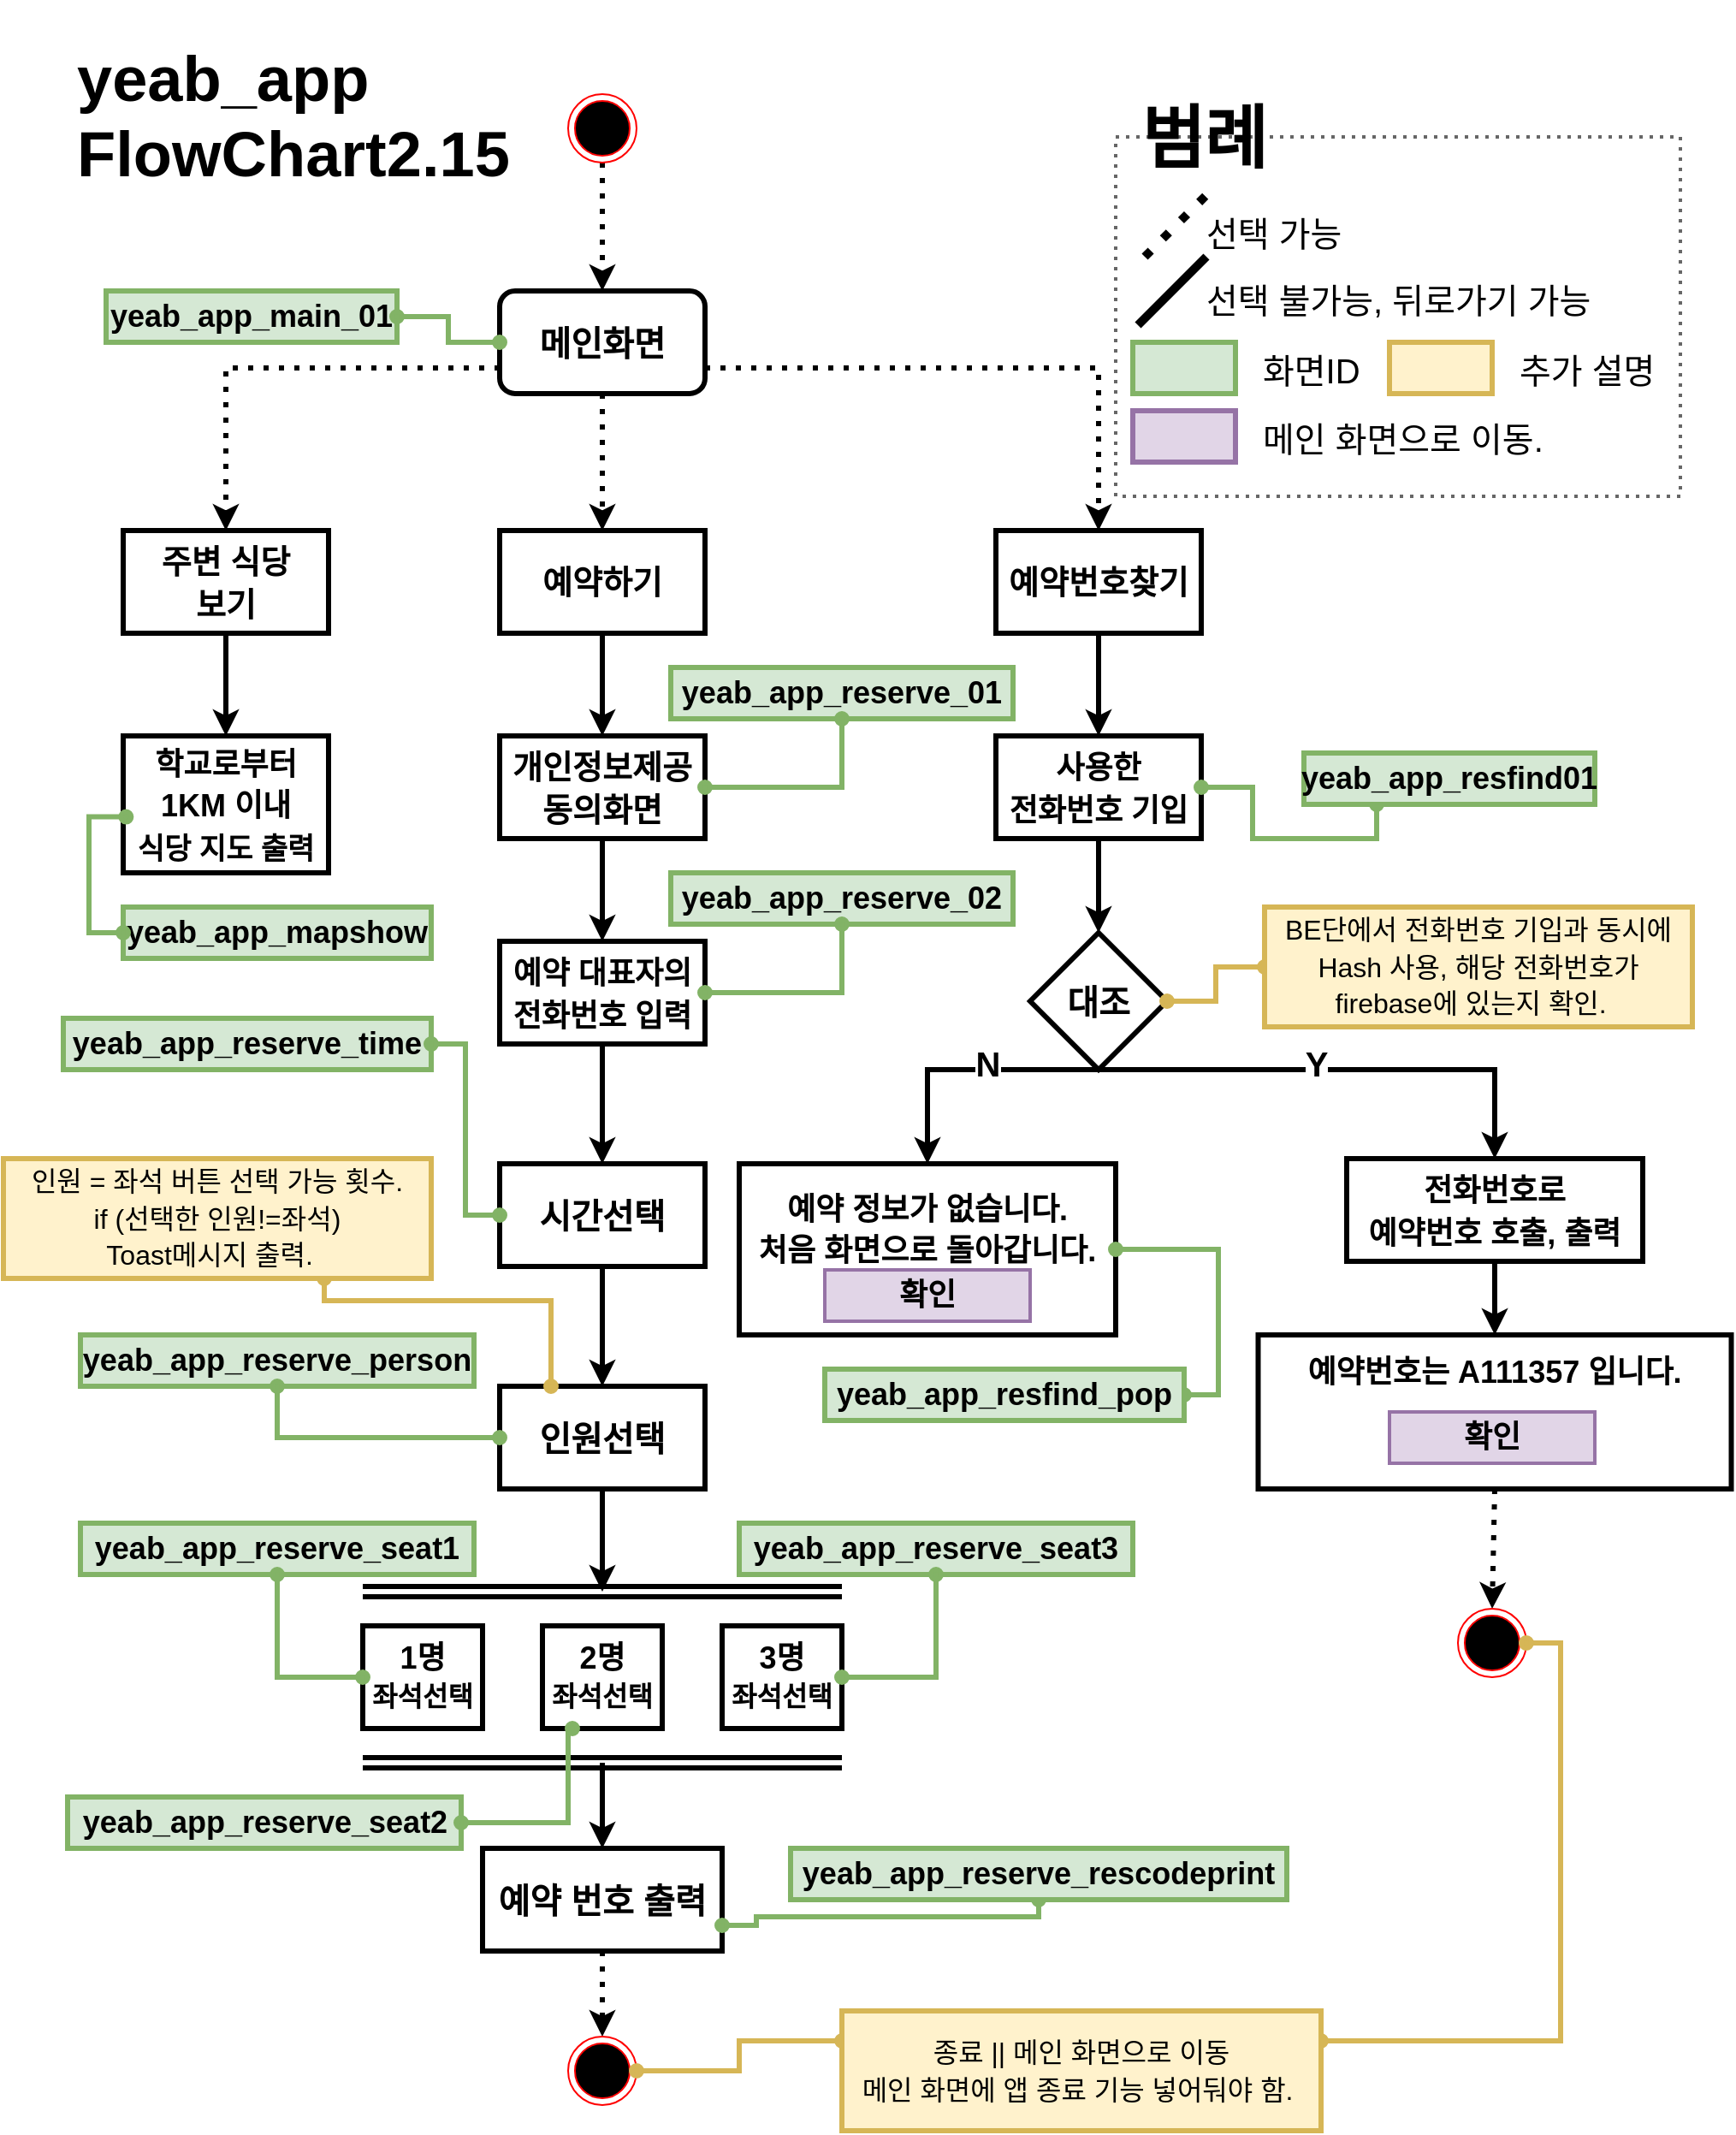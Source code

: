 <mxfile version="18.1.3" type="github">
  <diagram id="dLGdQCsyd4hNVI2lB6Ts" name="Page-1">
    <mxGraphModel dx="1821" dy="786" grid="1" gridSize="10" guides="1" tooltips="1" connect="1" arrows="1" fold="1" page="1" pageScale="1" pageWidth="827" pageHeight="1169" math="0" shadow="0">
      <root>
        <mxCell id="0" />
        <mxCell id="1" parent="0" />
        <mxCell id="8XCTulohcZ_gQZf6zRRL-4" value="" style="edgeStyle=orthogonalEdgeStyle;rounded=0;orthogonalLoop=1;jettySize=auto;html=1;fontSize=20;strokeWidth=3;dashed=1;dashPattern=1 2;" parent="1" source="8XCTulohcZ_gQZf6zRRL-1" target="8XCTulohcZ_gQZf6zRRL-3" edge="1">
          <mxGeometry relative="1" as="geometry" />
        </mxCell>
        <mxCell id="8XCTulohcZ_gQZf6zRRL-1" value="" style="ellipse;html=1;shape=endState;fillColor=#000000;strokeColor=#ff0000;" parent="1" vertex="1">
          <mxGeometry x="300" y="55" width="40" height="40" as="geometry" />
        </mxCell>
        <mxCell id="uSzah23qglpgxrF1rr_4-2" value="" style="edgeStyle=orthogonalEdgeStyle;rounded=0;orthogonalLoop=1;jettySize=auto;html=1;strokeWidth=3;dashed=1;dashPattern=1 2;" parent="1" source="8XCTulohcZ_gQZf6zRRL-3" target="uSzah23qglpgxrF1rr_4-1" edge="1">
          <mxGeometry relative="1" as="geometry" />
        </mxCell>
        <mxCell id="8XCTulohcZ_gQZf6zRRL-3" value="&lt;b&gt;메인화면&lt;/b&gt;" style="rounded=1;whiteSpace=wrap;html=1;fontSize=20;strokeWidth=3;fillColor=none;" parent="1" vertex="1">
          <mxGeometry x="260" y="170" width="120" height="60" as="geometry" />
        </mxCell>
        <mxCell id="XMoSlfynbxAHRVLDpW97-5" value="" style="edgeStyle=orthogonalEdgeStyle;rounded=0;orthogonalLoop=1;jettySize=auto;html=1;fontSize=18;strokeWidth=3;" parent="1" source="uSzah23qglpgxrF1rr_4-1" target="XMoSlfynbxAHRVLDpW97-4" edge="1">
          <mxGeometry relative="1" as="geometry" />
        </mxCell>
        <mxCell id="uSzah23qglpgxrF1rr_4-1" value="&lt;b style=&quot;&quot;&gt;&lt;font style=&quot;font-size: 19px;&quot;&gt;예약하기&lt;/font&gt;&lt;/b&gt;" style="rounded=0;whiteSpace=wrap;html=1;fontSize=20;strokeWidth=3;fillColor=none;" parent="1" vertex="1">
          <mxGeometry x="260" y="310" width="120" height="60" as="geometry" />
        </mxCell>
        <mxCell id="uSzah23qglpgxrF1rr_4-10" value="" style="edgeStyle=orthogonalEdgeStyle;shape=connector;rounded=0;orthogonalLoop=1;jettySize=auto;html=1;labelBackgroundColor=default;fontFamily=Helvetica;fontSize=19;fontColor=default;endArrow=classic;strokeColor=default;strokeWidth=3;" parent="1" source="uSzah23qglpgxrF1rr_4-5" target="uSzah23qglpgxrF1rr_4-9" edge="1">
          <mxGeometry relative="1" as="geometry" />
        </mxCell>
        <mxCell id="uSzah23qglpgxrF1rr_4-5" value="&lt;b style=&quot;&quot;&gt;&lt;font style=&quot;font-size: 19px;&quot;&gt;예약번호찾기&lt;/font&gt;&lt;/b&gt;" style="rounded=0;whiteSpace=wrap;html=1;fontSize=20;strokeWidth=3;fillColor=none;" parent="1" vertex="1">
          <mxGeometry x="550" y="310" width="120" height="60" as="geometry" />
        </mxCell>
        <mxCell id="XMoSlfynbxAHRVLDpW97-2" value="" style="edgeStyle=orthogonalEdgeStyle;rounded=0;orthogonalLoop=1;jettySize=auto;html=1;strokeWidth=3;" parent="1" source="uSzah23qglpgxrF1rr_4-6" target="XMoSlfynbxAHRVLDpW97-1" edge="1">
          <mxGeometry relative="1" as="geometry" />
        </mxCell>
        <mxCell id="uSzah23qglpgxrF1rr_4-6" value="&lt;b style=&quot;&quot;&gt;&lt;font style=&quot;font-size: 19px;&quot;&gt;주변 식당&lt;br&gt;보기&lt;br&gt;&lt;/font&gt;&lt;/b&gt;" style="rounded=0;whiteSpace=wrap;html=1;fontSize=20;strokeWidth=3;fillColor=none;" parent="1" vertex="1">
          <mxGeometry x="40" y="310" width="120" height="60" as="geometry" />
        </mxCell>
        <mxCell id="uSzah23qglpgxrF1rr_4-7" value="" style="endArrow=classic;html=1;rounded=0;dashed=1;dashPattern=1 2;labelBackgroundColor=default;fontFamily=Helvetica;fontSize=11;fontColor=default;strokeColor=default;strokeWidth=3;shape=connector;entryX=0.5;entryY=0;entryDx=0;entryDy=0;exitX=0;exitY=0.75;exitDx=0;exitDy=0;edgeStyle=orthogonalEdgeStyle;" parent="1" source="8XCTulohcZ_gQZf6zRRL-3" target="uSzah23qglpgxrF1rr_4-6" edge="1">
          <mxGeometry width="50" height="50" relative="1" as="geometry">
            <mxPoint x="290" y="290" as="sourcePoint" />
            <mxPoint x="340" y="240" as="targetPoint" />
          </mxGeometry>
        </mxCell>
        <mxCell id="uSzah23qglpgxrF1rr_4-8" value="" style="endArrow=classic;html=1;rounded=0;dashed=1;dashPattern=1 2;labelBackgroundColor=default;fontFamily=Helvetica;fontSize=11;fontColor=default;strokeColor=default;strokeWidth=3;shape=connector;entryX=0.5;entryY=0;entryDx=0;entryDy=0;exitX=1;exitY=0.75;exitDx=0;exitDy=0;edgeStyle=orthogonalEdgeStyle;" parent="1" source="8XCTulohcZ_gQZf6zRRL-3" target="uSzah23qglpgxrF1rr_4-5" edge="1">
          <mxGeometry width="50" height="50" relative="1" as="geometry">
            <mxPoint x="290" y="290" as="sourcePoint" />
            <mxPoint x="340" y="240" as="targetPoint" />
            <Array as="points">
              <mxPoint x="610" y="215" />
            </Array>
          </mxGeometry>
        </mxCell>
        <mxCell id="uSzah23qglpgxrF1rr_4-12" value="" style="edgeStyle=orthogonalEdgeStyle;shape=connector;rounded=0;orthogonalLoop=1;jettySize=auto;html=1;labelBackgroundColor=default;fontFamily=Helvetica;fontSize=18;fontColor=default;endArrow=classic;strokeColor=default;strokeWidth=3;" parent="1" source="uSzah23qglpgxrF1rr_4-9" target="uSzah23qglpgxrF1rr_4-11" edge="1">
          <mxGeometry relative="1" as="geometry" />
        </mxCell>
        <mxCell id="uSzah23qglpgxrF1rr_4-9" value="&lt;font style=&quot;font-size: 18px;&quot;&gt;&lt;b&gt;사용한&lt;br&gt;전화번호 기입&lt;/b&gt;&lt;/font&gt;" style="whiteSpace=wrap;html=1;fontSize=20;rounded=0;strokeWidth=3;fillColor=none;" parent="1" vertex="1">
          <mxGeometry x="550" y="430" width="120" height="60" as="geometry" />
        </mxCell>
        <mxCell id="uSzah23qglpgxrF1rr_4-11" value="&lt;b&gt;대조&lt;/b&gt;" style="rhombus;whiteSpace=wrap;html=1;fontSize=20;rounded=0;strokeWidth=3;fillColor=none;" parent="1" vertex="1">
          <mxGeometry x="570" y="545" width="80" height="80" as="geometry" />
        </mxCell>
        <mxCell id="uSzah23qglpgxrF1rr_4-18" value="" style="edgeStyle=orthogonalEdgeStyle;shape=connector;rounded=0;orthogonalLoop=1;jettySize=auto;html=1;labelBackgroundColor=default;fontFamily=Helvetica;fontSize=18;fontColor=default;endArrow=classic;strokeColor=default;strokeWidth=3;" parent="1" edge="1">
          <mxGeometry relative="1" as="geometry">
            <mxPoint x="550" y="780" as="sourcePoint" />
          </mxGeometry>
        </mxCell>
        <mxCell id="uSzah23qglpgxrF1rr_4-20" value="" style="edgeStyle=orthogonalEdgeStyle;shape=connector;rounded=0;orthogonalLoop=1;jettySize=auto;html=1;labelBackgroundColor=default;fontFamily=Helvetica;fontSize=19;fontColor=default;endArrow=classic;strokeColor=default;strokeWidth=3;" parent="1" edge="1">
          <mxGeometry relative="1" as="geometry">
            <mxPoint x="550" y="890" as="sourcePoint" />
          </mxGeometry>
        </mxCell>
        <mxCell id="XMoSlfynbxAHRVLDpW97-1" value="&lt;font size=&quot;1&quot; style=&quot;&quot;&gt;&lt;b style=&quot;font-size: 17px;&quot;&gt;&lt;span style=&quot;font-size: 18px;&quot;&gt;학교로부터 1KM 이내 &lt;/span&gt;&lt;br&gt;식당 지도 출력&lt;/b&gt;&lt;/font&gt;" style="whiteSpace=wrap;html=1;fontSize=20;fillColor=none;rounded=0;strokeWidth=3;" parent="1" vertex="1">
          <mxGeometry x="40" y="430" width="120" height="80" as="geometry" />
        </mxCell>
        <mxCell id="XMoSlfynbxAHRVLDpW97-3" value="&lt;b&gt;yeab_app_main_01&lt;/b&gt;" style="rounded=0;whiteSpace=wrap;html=1;fontSize=18;fillColor=#d5e8d4;strokeColor=#82b366;strokeWidth=3;" parent="1" vertex="1">
          <mxGeometry x="30" y="170" width="170" height="30" as="geometry" />
        </mxCell>
        <mxCell id="XMoSlfynbxAHRVLDpW97-7" value="" style="edgeStyle=orthogonalEdgeStyle;rounded=0;orthogonalLoop=1;jettySize=auto;html=1;fontSize=18;strokeWidth=3;" parent="1" source="XMoSlfynbxAHRVLDpW97-4" target="XMoSlfynbxAHRVLDpW97-6" edge="1">
          <mxGeometry relative="1" as="geometry" />
        </mxCell>
        <mxCell id="XMoSlfynbxAHRVLDpW97-4" value="&lt;span style=&quot;font-size: 19px;&quot;&gt;&lt;b&gt;개인정보제공&lt;br&gt;동의화면&lt;br&gt;&lt;/b&gt;&lt;/span&gt;" style="rounded=0;whiteSpace=wrap;html=1;fontSize=20;strokeWidth=3;fillColor=none;" parent="1" vertex="1">
          <mxGeometry x="260" y="430" width="120" height="60" as="geometry" />
        </mxCell>
        <mxCell id="XMoSlfynbxAHRVLDpW97-12" value="" style="edgeStyle=orthogonalEdgeStyle;rounded=0;orthogonalLoop=1;jettySize=auto;html=1;fontSize=18;strokeWidth=3;" parent="1" source="XMoSlfynbxAHRVLDpW97-6" target="XMoSlfynbxAHRVLDpW97-11" edge="1">
          <mxGeometry relative="1" as="geometry" />
        </mxCell>
        <mxCell id="XMoSlfynbxAHRVLDpW97-6" value="&lt;font style=&quot;font-size: 18px;&quot;&gt;&lt;b&gt;예약 대표자의 전화번호 입력&lt;/b&gt;&lt;/font&gt;" style="whiteSpace=wrap;html=1;fontSize=20;fillColor=none;rounded=0;strokeWidth=3;" parent="1" vertex="1">
          <mxGeometry x="260" y="550" width="120" height="60" as="geometry" />
        </mxCell>
        <mxCell id="i9mJyxOw0C5eFdBgoN52-2" style="edgeStyle=orthogonalEdgeStyle;rounded=0;orthogonalLoop=1;jettySize=auto;html=1;exitX=0.5;exitY=1;exitDx=0;exitDy=0;strokeWidth=3;" parent="1" source="XMoSlfynbxAHRVLDpW97-8" target="i9mJyxOw0C5eFdBgoN52-1" edge="1">
          <mxGeometry relative="1" as="geometry" />
        </mxCell>
        <mxCell id="XMoSlfynbxAHRVLDpW97-8" value="&lt;span style=&quot;font-size: 18px;&quot;&gt;&lt;b&gt;전화번호로 &lt;br&gt;예약번호 호출, 출력&lt;/b&gt;&lt;/span&gt;" style="whiteSpace=wrap;html=1;fontSize=20;rounded=0;strokeWidth=3;fillColor=none;" parent="1" vertex="1">
          <mxGeometry x="755" y="677" width="173" height="60" as="geometry" />
        </mxCell>
        <mxCell id="XMoSlfynbxAHRVLDpW97-14" value="" style="edgeStyle=orthogonalEdgeStyle;rounded=0;orthogonalLoop=1;jettySize=auto;html=1;fontSize=18;strokeWidth=3;" parent="1" source="XMoSlfynbxAHRVLDpW97-11" target="XMoSlfynbxAHRVLDpW97-13" edge="1">
          <mxGeometry relative="1" as="geometry" />
        </mxCell>
        <mxCell id="XMoSlfynbxAHRVLDpW97-11" value="&lt;b&gt;시간선택&lt;/b&gt;" style="whiteSpace=wrap;html=1;fontSize=20;fillColor=none;rounded=0;strokeWidth=3;" parent="1" vertex="1">
          <mxGeometry x="260" y="680" width="120" height="60" as="geometry" />
        </mxCell>
        <mxCell id="XMoSlfynbxAHRVLDpW97-17" value="" style="edgeStyle=orthogonalEdgeStyle;rounded=0;orthogonalLoop=1;jettySize=auto;html=1;fontSize=18;strokeWidth=3;" parent="1" source="XMoSlfynbxAHRVLDpW97-13" edge="1">
          <mxGeometry relative="1" as="geometry">
            <mxPoint x="320" y="930" as="targetPoint" />
            <Array as="points">
              <mxPoint x="320" y="910" />
              <mxPoint x="320" y="910" />
            </Array>
          </mxGeometry>
        </mxCell>
        <mxCell id="XMoSlfynbxAHRVLDpW97-13" value="&lt;b&gt;인원선택&lt;/b&gt;" style="whiteSpace=wrap;html=1;fontSize=20;fillColor=none;rounded=0;strokeWidth=3;" parent="1" vertex="1">
          <mxGeometry x="260" y="810" width="120" height="60" as="geometry" />
        </mxCell>
        <mxCell id="XMoSlfynbxAHRVLDpW97-15" value="" style="shape=link;html=1;rounded=0;fontSize=18;strokeWidth=3;" parent="1" edge="1">
          <mxGeometry width="100" relative="1" as="geometry">
            <mxPoint x="180" y="930" as="sourcePoint" />
            <mxPoint x="460" y="930" as="targetPoint" />
          </mxGeometry>
        </mxCell>
        <mxCell id="XMoSlfynbxAHRVLDpW97-18" value="&lt;b&gt;1명&lt;br&gt;&lt;font style=&quot;font-size: 16px;&quot;&gt;좌석선택&lt;/font&gt;&lt;br&gt;&lt;/b&gt;" style="rounded=0;whiteSpace=wrap;html=1;fontSize=18;strokeWidth=3;fillColor=none;" parent="1" vertex="1">
          <mxGeometry x="180" y="950" width="70" height="60" as="geometry" />
        </mxCell>
        <mxCell id="XMoSlfynbxAHRVLDpW97-20" value="&lt;b&gt;2명&lt;br&gt;&lt;font style=&quot;font-size: 16px;&quot;&gt;좌석선택&lt;/font&gt;&lt;br&gt;&lt;/b&gt;" style="rounded=0;whiteSpace=wrap;html=1;fontSize=18;strokeWidth=3;fillColor=none;" parent="1" vertex="1">
          <mxGeometry x="285" y="950" width="70" height="60" as="geometry" />
        </mxCell>
        <mxCell id="XMoSlfynbxAHRVLDpW97-21" value="&lt;b&gt;3명&lt;br&gt;&lt;font style=&quot;font-size: 16px;&quot;&gt;좌석선택&lt;/font&gt;&lt;/b&gt;" style="rounded=0;whiteSpace=wrap;html=1;fontSize=18;strokeWidth=3;fillColor=none;" parent="1" vertex="1">
          <mxGeometry x="390" y="950" width="70" height="60" as="geometry" />
        </mxCell>
        <mxCell id="XMoSlfynbxAHRVLDpW97-23" value="" style="shape=link;html=1;rounded=0;fontSize=18;strokeWidth=3;" parent="1" edge="1">
          <mxGeometry width="100" relative="1" as="geometry">
            <mxPoint x="180" y="1030" as="sourcePoint" />
            <mxPoint x="460" y="1030" as="targetPoint" />
          </mxGeometry>
        </mxCell>
        <mxCell id="XMoSlfynbxAHRVLDpW97-25" value="&lt;b&gt;&lt;font style=&quot;font-size: 20px;&quot;&gt;예약 번호 출력&lt;/font&gt;&lt;/b&gt;" style="whiteSpace=wrap;html=1;fontSize=20;fillColor=none;rounded=0;strokeWidth=3;" parent="1" vertex="1">
          <mxGeometry x="250" y="1080" width="140" height="60" as="geometry" />
        </mxCell>
        <mxCell id="XMoSlfynbxAHRVLDpW97-26" value="" style="endArrow=classic;html=1;rounded=0;fontSize=16;strokeWidth=3;entryX=0.5;entryY=0;entryDx=0;entryDy=0;" parent="1" target="XMoSlfynbxAHRVLDpW97-25" edge="1">
          <mxGeometry width="50" height="50" relative="1" as="geometry">
            <mxPoint x="320" y="1030" as="sourcePoint" />
            <mxPoint x="440" y="880" as="targetPoint" />
          </mxGeometry>
        </mxCell>
        <mxCell id="XMoSlfynbxAHRVLDpW97-27" value="&lt;font style=&quot;font-size: 18px;&quot;&gt;&lt;b&gt;예약 정보가 없습니다.&lt;br&gt;처음 화면으로 돌아갑니다.&lt;br&gt;&lt;br&gt;&lt;/b&gt;&lt;/font&gt;" style="rounded=0;whiteSpace=wrap;html=1;fontSize=20;strokeWidth=3;fillColor=none;" parent="1" vertex="1">
          <mxGeometry x="400" y="680" width="220" height="100" as="geometry" />
        </mxCell>
        <mxCell id="XMoSlfynbxAHRVLDpW97-28" value="&lt;b&gt;확인&lt;/b&gt;" style="rounded=0;whiteSpace=wrap;html=1;fontSize=18;strokeWidth=2;fillColor=#e1d5e7;strokeColor=#9673a6;" parent="1" vertex="1">
          <mxGeometry x="450" y="742" width="120" height="30" as="geometry" />
        </mxCell>
        <mxCell id="XMoSlfynbxAHRVLDpW97-29" value="" style="endArrow=classic;html=1;rounded=0;fontSize=18;strokeWidth=3;entryX=0.5;entryY=0;entryDx=0;entryDy=0;exitX=0.5;exitY=1;exitDx=0;exitDy=0;edgeStyle=orthogonalEdgeStyle;" parent="1" source="uSzah23qglpgxrF1rr_4-11" target="XMoSlfynbxAHRVLDpW97-27" edge="1">
          <mxGeometry width="50" height="50" relative="1" as="geometry">
            <mxPoint x="390" y="720" as="sourcePoint" />
            <mxPoint x="440" y="670" as="targetPoint" />
            <Array as="points">
              <mxPoint x="510" y="625" />
            </Array>
          </mxGeometry>
        </mxCell>
        <mxCell id="XMoSlfynbxAHRVLDpW97-69" value="N" style="edgeLabel;html=1;align=center;verticalAlign=middle;resizable=0;points=[];fontSize=20;fontFamily=Helvetica;fontColor=default;fontStyle=1" parent="XMoSlfynbxAHRVLDpW97-29" vertex="1" connectable="0">
          <mxGeometry x="-0.16" y="-4" relative="1" as="geometry">
            <mxPoint as="offset" />
          </mxGeometry>
        </mxCell>
        <mxCell id="XMoSlfynbxAHRVLDpW97-30" value="" style="endArrow=classic;html=1;rounded=0;fontSize=18;strokeWidth=3;entryX=0.5;entryY=0;entryDx=0;entryDy=0;exitX=0.5;exitY=1;exitDx=0;exitDy=0;edgeStyle=orthogonalEdgeStyle;" parent="1" source="uSzah23qglpgxrF1rr_4-11" target="XMoSlfynbxAHRVLDpW97-8" edge="1">
          <mxGeometry width="50" height="50" relative="1" as="geometry">
            <mxPoint x="390" y="720" as="sourcePoint" />
            <mxPoint x="440" y="670" as="targetPoint" />
            <Array as="points">
              <mxPoint x="841" y="625" />
            </Array>
          </mxGeometry>
        </mxCell>
        <mxCell id="XMoSlfynbxAHRVLDpW97-70" value="&lt;b&gt;Y&lt;/b&gt;" style="edgeLabel;html=1;align=center;verticalAlign=middle;resizable=0;points=[];fontSize=20;fontFamily=Helvetica;fontColor=default;" parent="XMoSlfynbxAHRVLDpW97-30" vertex="1" connectable="0">
          <mxGeometry x="-0.105" y="4" relative="1" as="geometry">
            <mxPoint as="offset" />
          </mxGeometry>
        </mxCell>
        <mxCell id="XMoSlfynbxAHRVLDpW97-33" value="" style="endArrow=classic;html=1;rounded=0;fontSize=18;strokeWidth=3;entryX=0.5;entryY=0;entryDx=0;entryDy=0;exitX=0.5;exitY=1;exitDx=0;exitDy=0;dashed=1;dashPattern=1 2;" parent="1" source="XMoSlfynbxAHRVLDpW97-25" target="XMoSlfynbxAHRVLDpW97-73" edge="1">
          <mxGeometry width="50" height="50" relative="1" as="geometry">
            <mxPoint x="390" y="920" as="sourcePoint" />
            <mxPoint x="320" y="1190" as="targetPoint" />
          </mxGeometry>
        </mxCell>
        <mxCell id="XMoSlfynbxAHRVLDpW97-34" value="" style="endArrow=classic;html=1;rounded=0;dashed=1;dashPattern=1 2;fontSize=18;strokeWidth=3;entryX=0.5;entryY=0;entryDx=0;entryDy=0;exitX=0.5;exitY=1;exitDx=0;exitDy=0;" parent="1" source="i9mJyxOw0C5eFdBgoN52-1" target="XMoSlfynbxAHRVLDpW97-75" edge="1">
          <mxGeometry width="50" height="50" relative="1" as="geometry">
            <mxPoint x="1060" y="900" as="sourcePoint" />
            <mxPoint x="767.0" y="920" as="targetPoint" />
          </mxGeometry>
        </mxCell>
        <mxCell id="XMoSlfynbxAHRVLDpW97-62" style="edgeStyle=orthogonalEdgeStyle;shape=connector;rounded=0;orthogonalLoop=1;jettySize=auto;html=1;exitX=0.25;exitY=1;exitDx=0;exitDy=0;labelBackgroundColor=default;fontFamily=Helvetica;fontSize=18;fontColor=default;startArrow=oval;startFill=1;endArrow=oval;endFill=1;strokeColor=#82b366;strokeWidth=3;fillColor=#d5e8d4;entryX=1;entryY=0.5;entryDx=0;entryDy=0;" parent="1" source="XMoSlfynbxAHRVLDpW97-37" target="uSzah23qglpgxrF1rr_4-9" edge="1">
          <mxGeometry relative="1" as="geometry">
            <mxPoint x="720" y="480" as="targetPoint" />
          </mxGeometry>
        </mxCell>
        <mxCell id="XMoSlfynbxAHRVLDpW97-37" value="&lt;b&gt;yeab_app_resfind01&lt;/b&gt;" style="rounded=0;whiteSpace=wrap;html=1;fontSize=18;fillColor=#d5e8d4;strokeColor=#82b366;strokeWidth=3;" parent="1" vertex="1">
          <mxGeometry x="730" y="440" width="170" height="30" as="geometry" />
        </mxCell>
        <mxCell id="XMoSlfynbxAHRVLDpW97-38" value="&lt;b&gt;yeab_app_reserve_01&lt;/b&gt;" style="rounded=0;whiteSpace=wrap;html=1;fontSize=18;fillColor=#d5e8d4;strokeColor=#82b366;strokeWidth=3;" parent="1" vertex="1">
          <mxGeometry x="360" y="390" width="200" height="30" as="geometry" />
        </mxCell>
        <mxCell id="XMoSlfynbxAHRVLDpW97-39" value="&lt;b&gt;yeab_app_reserve_02&lt;/b&gt;" style="rounded=0;whiteSpace=wrap;html=1;fontSize=18;fillColor=#d5e8d4;strokeColor=#82b366;strokeWidth=3;" parent="1" vertex="1">
          <mxGeometry x="360" y="510" width="200" height="30" as="geometry" />
        </mxCell>
        <mxCell id="XMoSlfynbxAHRVLDpW97-40" value="&lt;b&gt;yeab_app_reserve_time&lt;/b&gt;" style="rounded=0;whiteSpace=wrap;html=1;fontSize=18;fillColor=#d5e8d4;strokeColor=#82b366;strokeWidth=3;" parent="1" vertex="1">
          <mxGeometry x="5" y="595" width="215" height="30" as="geometry" />
        </mxCell>
        <mxCell id="XMoSlfynbxAHRVLDpW97-41" value="&lt;b&gt;yeab_app_reserve_person&lt;/b&gt;" style="rounded=0;whiteSpace=wrap;html=1;fontSize=18;fillColor=#d5e8d4;strokeColor=#82b366;strokeWidth=3;" parent="1" vertex="1">
          <mxGeometry x="15" y="780" width="230" height="30" as="geometry" />
        </mxCell>
        <mxCell id="XMoSlfynbxAHRVLDpW97-64" style="edgeStyle=orthogonalEdgeStyle;shape=connector;rounded=0;orthogonalLoop=1;jettySize=auto;html=1;exitX=0.5;exitY=1;exitDx=0;exitDy=0;entryX=1;entryY=0.75;entryDx=0;entryDy=0;labelBackgroundColor=default;fontFamily=Helvetica;fontSize=18;fontColor=default;startArrow=oval;startFill=1;endArrow=oval;endFill=1;strokeColor=#82b366;strokeWidth=3;fillColor=#d5e8d4;" parent="1" source="XMoSlfynbxAHRVLDpW97-42" target="XMoSlfynbxAHRVLDpW97-25" edge="1">
          <mxGeometry relative="1" as="geometry">
            <Array as="points">
              <mxPoint x="575" y="1120" />
              <mxPoint x="410" y="1120" />
              <mxPoint x="410" y="1125" />
            </Array>
          </mxGeometry>
        </mxCell>
        <mxCell id="XMoSlfynbxAHRVLDpW97-42" value="&lt;b&gt;yeab_app_reserve_rescodeprint&lt;/b&gt;" style="rounded=0;whiteSpace=wrap;html=1;fontSize=18;fillColor=#d5e8d4;strokeColor=#82b366;strokeWidth=3;" parent="1" vertex="1">
          <mxGeometry x="430" y="1080" width="290" height="30" as="geometry" />
        </mxCell>
        <mxCell id="XMoSlfynbxAHRVLDpW97-63" style="edgeStyle=orthogonalEdgeStyle;shape=connector;rounded=0;orthogonalLoop=1;jettySize=auto;html=1;exitX=1;exitY=0.5;exitDx=0;exitDy=0;entryX=1;entryY=0.5;entryDx=0;entryDy=0;labelBackgroundColor=default;fontFamily=Helvetica;fontSize=18;fontColor=default;startArrow=oval;startFill=1;endArrow=oval;endFill=1;strokeColor=#82b366;strokeWidth=3;fillColor=#d5e8d4;" parent="1" source="XMoSlfynbxAHRVLDpW97-43" target="XMoSlfynbxAHRVLDpW97-27" edge="1">
          <mxGeometry relative="1" as="geometry" />
        </mxCell>
        <mxCell id="XMoSlfynbxAHRVLDpW97-43" value="&lt;b&gt;yeab_app_resfind_pop&lt;/b&gt;" style="rounded=0;whiteSpace=wrap;html=1;fontSize=18;fillColor=#d5e8d4;strokeColor=#82b366;strokeWidth=3;" parent="1" vertex="1">
          <mxGeometry x="450" y="800" width="210" height="30" as="geometry" />
        </mxCell>
        <mxCell id="XMoSlfynbxAHRVLDpW97-44" value="&lt;b&gt;yeab_app_mapshow&lt;/b&gt;" style="rounded=0;whiteSpace=wrap;html=1;fontSize=18;fillColor=#d5e8d4;strokeColor=#82b366;strokeWidth=3;" parent="1" vertex="1">
          <mxGeometry x="40" y="530" width="180" height="30" as="geometry" />
        </mxCell>
        <mxCell id="XMoSlfynbxAHRVLDpW97-45" value="&lt;b&gt;yeab_app_reserve_seat1&lt;/b&gt;" style="rounded=0;whiteSpace=wrap;html=1;fontSize=18;fillColor=#d5e8d4;strokeColor=#82b366;strokeWidth=3;" parent="1" vertex="1">
          <mxGeometry x="15" y="890" width="230" height="30" as="geometry" />
        </mxCell>
        <mxCell id="XMoSlfynbxAHRVLDpW97-46" value="&lt;b&gt;yeab_app_reserve_seat2&lt;/b&gt;" style="rounded=0;whiteSpace=wrap;html=1;fontSize=18;fillColor=#d5e8d4;strokeColor=#82b366;strokeWidth=3;" parent="1" vertex="1">
          <mxGeometry x="7.5" y="1050" width="230" height="30" as="geometry" />
        </mxCell>
        <mxCell id="XMoSlfynbxAHRVLDpW97-47" value="&lt;b&gt;yeab_app_reserve_seat3&lt;/b&gt;" style="rounded=0;whiteSpace=wrap;html=1;fontSize=18;fillColor=#d5e8d4;strokeColor=#82b366;strokeWidth=3;" parent="1" vertex="1">
          <mxGeometry x="400" y="890" width="230" height="30" as="geometry" />
        </mxCell>
        <mxCell id="XMoSlfynbxAHRVLDpW97-48" value="" style="endArrow=oval;html=1;rounded=0;fontSize=18;strokeWidth=3;entryX=1;entryY=0.5;entryDx=0;entryDy=0;exitX=0;exitY=0.5;exitDx=0;exitDy=0;fillColor=#d5e8d4;strokeColor=#82b366;edgeStyle=orthogonalEdgeStyle;endFill=1;startArrow=oval;startFill=1;" parent="1" source="8XCTulohcZ_gQZf6zRRL-3" target="XMoSlfynbxAHRVLDpW97-3" edge="1">
          <mxGeometry width="50" height="50" relative="1" as="geometry">
            <mxPoint x="50" y="370" as="sourcePoint" />
            <mxPoint x="100" y="320" as="targetPoint" />
          </mxGeometry>
        </mxCell>
        <mxCell id="XMoSlfynbxAHRVLDpW97-50" value="" style="endArrow=oval;html=1;rounded=0;labelBackgroundColor=default;fontFamily=Helvetica;fontSize=18;fontColor=default;strokeColor=#82b366;strokeWidth=3;fillColor=#d5e8d4;shape=connector;exitX=0;exitY=0.5;exitDx=0;exitDy=0;entryX=0.014;entryY=0.591;entryDx=0;entryDy=0;edgeStyle=orthogonalEdgeStyle;entryPerimeter=0;endFill=1;startArrow=oval;startFill=1;" parent="1" source="XMoSlfynbxAHRVLDpW97-44" target="XMoSlfynbxAHRVLDpW97-1" edge="1">
          <mxGeometry width="50" height="50" relative="1" as="geometry">
            <mxPoint x="50" y="470" as="sourcePoint" />
            <mxPoint x="100" y="420" as="targetPoint" />
            <Array as="points">
              <mxPoint x="20" y="545" />
              <mxPoint x="20" y="477" />
            </Array>
          </mxGeometry>
        </mxCell>
        <mxCell id="XMoSlfynbxAHRVLDpW97-53" value="" style="endArrow=oval;html=1;rounded=0;labelBackgroundColor=default;fontFamily=Helvetica;fontSize=18;fontColor=default;strokeColor=#82b366;strokeWidth=3;fillColor=#d5e8d4;shape=connector;entryX=1;entryY=0.5;entryDx=0;entryDy=0;exitX=0;exitY=0.5;exitDx=0;exitDy=0;edgeStyle=orthogonalEdgeStyle;startArrow=oval;startFill=1;endFill=1;" parent="1" source="XMoSlfynbxAHRVLDpW97-11" target="XMoSlfynbxAHRVLDpW97-40" edge="1">
          <mxGeometry width="50" height="50" relative="1" as="geometry">
            <mxPoint x="50" y="560" as="sourcePoint" />
            <mxPoint x="100" y="510" as="targetPoint" />
          </mxGeometry>
        </mxCell>
        <mxCell id="XMoSlfynbxAHRVLDpW97-55" value="" style="endArrow=oval;html=1;rounded=0;labelBackgroundColor=default;fontFamily=Helvetica;fontSize=18;fontColor=default;strokeColor=#82b366;strokeWidth=3;fillColor=#d5e8d4;shape=connector;entryX=0.5;entryY=1;entryDx=0;entryDy=0;exitX=0;exitY=0.5;exitDx=0;exitDy=0;edgeStyle=orthogonalEdgeStyle;endFill=1;startArrow=oval;startFill=1;" parent="1" source="XMoSlfynbxAHRVLDpW97-13" target="XMoSlfynbxAHRVLDpW97-41" edge="1">
          <mxGeometry width="50" height="50" relative="1" as="geometry">
            <mxPoint x="50" y="920" as="sourcePoint" />
            <mxPoint x="50" y="830" as="targetPoint" />
          </mxGeometry>
        </mxCell>
        <mxCell id="XMoSlfynbxAHRVLDpW97-56" value="" style="endArrow=oval;html=1;rounded=0;labelBackgroundColor=default;fontFamily=Helvetica;fontSize=18;fontColor=default;strokeColor=#82b366;strokeWidth=3;fillColor=#d5e8d4;shape=connector;entryX=0.5;entryY=1;entryDx=0;entryDy=0;exitX=0;exitY=0.5;exitDx=0;exitDy=0;edgeStyle=orthogonalEdgeStyle;startArrow=oval;startFill=1;endFill=1;" parent="1" source="XMoSlfynbxAHRVLDpW97-18" target="XMoSlfynbxAHRVLDpW97-45" edge="1">
          <mxGeometry width="50" height="50" relative="1" as="geometry">
            <mxPoint x="50" y="920" as="sourcePoint" />
            <mxPoint x="100" y="870" as="targetPoint" />
          </mxGeometry>
        </mxCell>
        <mxCell id="XMoSlfynbxAHRVLDpW97-57" value="" style="endArrow=oval;html=1;rounded=0;labelBackgroundColor=default;fontFamily=Helvetica;fontSize=18;fontColor=default;strokeColor=#82b366;strokeWidth=3;fillColor=#d5e8d4;shape=connector;exitX=1;exitY=0.5;exitDx=0;exitDy=0;entryX=0.25;entryY=1;entryDx=0;entryDy=0;edgeStyle=orthogonalEdgeStyle;endFill=1;startArrow=oval;startFill=1;" parent="1" source="XMoSlfynbxAHRVLDpW97-46" target="XMoSlfynbxAHRVLDpW97-20" edge="1">
          <mxGeometry width="50" height="50" relative="1" as="geometry">
            <mxPoint x="50" y="1010" as="sourcePoint" />
            <mxPoint x="100" y="960" as="targetPoint" />
            <Array as="points">
              <mxPoint x="300" y="1065" />
              <mxPoint x="300" y="1010" />
            </Array>
          </mxGeometry>
        </mxCell>
        <mxCell id="XMoSlfynbxAHRVLDpW97-59" value="" style="endArrow=oval;html=1;rounded=0;labelBackgroundColor=default;fontFamily=Helvetica;fontSize=18;fontColor=default;strokeColor=#82b366;strokeWidth=3;fillColor=#d5e8d4;shape=connector;entryX=0.5;entryY=1;entryDx=0;entryDy=0;exitX=1;exitY=0.5;exitDx=0;exitDy=0;startArrow=oval;startFill=1;endFill=1;edgeStyle=orthogonalEdgeStyle;" parent="1" source="XMoSlfynbxAHRVLDpW97-21" target="XMoSlfynbxAHRVLDpW97-47" edge="1">
          <mxGeometry width="50" height="50" relative="1" as="geometry">
            <mxPoint x="50" y="920" as="sourcePoint" />
            <mxPoint x="100" y="870" as="targetPoint" />
          </mxGeometry>
        </mxCell>
        <mxCell id="XMoSlfynbxAHRVLDpW97-60" value="" style="endArrow=oval;html=1;rounded=0;labelBackgroundColor=default;fontFamily=Helvetica;fontSize=18;fontColor=default;strokeColor=#82b366;strokeWidth=3;fillColor=#d5e8d4;shape=connector;entryX=0.5;entryY=1;entryDx=0;entryDy=0;exitX=1;exitY=0.5;exitDx=0;exitDy=0;edgeStyle=orthogonalEdgeStyle;startArrow=oval;startFill=1;endFill=1;" parent="1" source="XMoSlfynbxAHRVLDpW97-4" target="XMoSlfynbxAHRVLDpW97-38" edge="1">
          <mxGeometry width="50" height="50" relative="1" as="geometry">
            <mxPoint x="400" y="570" as="sourcePoint" />
            <mxPoint x="450" y="520" as="targetPoint" />
          </mxGeometry>
        </mxCell>
        <mxCell id="XMoSlfynbxAHRVLDpW97-61" value="" style="endArrow=oval;html=1;rounded=0;labelBackgroundColor=default;fontFamily=Helvetica;fontSize=18;fontColor=default;strokeColor=#82b366;strokeWidth=3;fillColor=#d5e8d4;shape=connector;exitX=1;exitY=0.5;exitDx=0;exitDy=0;entryX=0.5;entryY=1;entryDx=0;entryDy=0;startArrow=oval;startFill=1;endFill=1;edgeStyle=orthogonalEdgeStyle;" parent="1" source="XMoSlfynbxAHRVLDpW97-6" target="XMoSlfynbxAHRVLDpW97-39" edge="1">
          <mxGeometry width="50" height="50" relative="1" as="geometry">
            <mxPoint x="400" y="570" as="sourcePoint" />
            <mxPoint x="450" y="520" as="targetPoint" />
          </mxGeometry>
        </mxCell>
        <mxCell id="XMoSlfynbxAHRVLDpW97-66" style="edgeStyle=orthogonalEdgeStyle;shape=connector;rounded=0;orthogonalLoop=1;jettySize=auto;html=1;exitX=0;exitY=0.5;exitDx=0;exitDy=0;entryX=1;entryY=0.5;entryDx=0;entryDy=0;labelBackgroundColor=default;fontFamily=Helvetica;fontSize=16;fontColor=default;startArrow=oval;startFill=1;endArrow=oval;endFill=1;strokeColor=#d6b656;strokeWidth=3;fillColor=#fff2cc;" parent="1" source="XMoSlfynbxAHRVLDpW97-65" target="uSzah23qglpgxrF1rr_4-11" edge="1">
          <mxGeometry relative="1" as="geometry" />
        </mxCell>
        <mxCell id="XMoSlfynbxAHRVLDpW97-65" value="&lt;font style=&quot;font-size: 16px;&quot;&gt;BE단에서 전화번호 기입과 동시에 Hash 사용, 해당 전화번호가 firebase에 있는지 확인.&amp;nbsp;&amp;nbsp;&lt;/font&gt;" style="rounded=0;whiteSpace=wrap;html=1;fontSize=18;fillColor=#fff2cc;strokeColor=#d6b656;strokeWidth=3;" parent="1" vertex="1">
          <mxGeometry x="707" y="530" width="250" height="70" as="geometry" />
        </mxCell>
        <mxCell id="XMoSlfynbxAHRVLDpW97-68" style="edgeStyle=orthogonalEdgeStyle;shape=connector;rounded=0;orthogonalLoop=1;jettySize=auto;html=1;exitX=0.75;exitY=1;exitDx=0;exitDy=0;entryX=0.25;entryY=0;entryDx=0;entryDy=0;labelBackgroundColor=default;fontFamily=Helvetica;fontSize=16;fontColor=default;startArrow=oval;startFill=1;endArrow=oval;endFill=1;strokeColor=#d6b656;strokeWidth=3;fillColor=#fff2cc;" parent="1" source="XMoSlfynbxAHRVLDpW97-67" target="XMoSlfynbxAHRVLDpW97-13" edge="1">
          <mxGeometry relative="1" as="geometry">
            <Array as="points">
              <mxPoint x="158" y="760" />
              <mxPoint x="290" y="760" />
            </Array>
          </mxGeometry>
        </mxCell>
        <mxCell id="XMoSlfynbxAHRVLDpW97-67" value="&lt;span style=&quot;font-size: 16px;&quot;&gt;인원 = 좌석 버튼 선택 가능 횟수.&lt;br&gt;if (선택한 인원!=좌석) &lt;br&gt;Toast메시지 출력.&amp;nbsp;&amp;nbsp;&lt;/span&gt;" style="rounded=0;whiteSpace=wrap;html=1;fontSize=18;fillColor=#fff2cc;strokeColor=#d6b656;strokeWidth=3;" parent="1" vertex="1">
          <mxGeometry x="-30" y="677" width="250" height="70" as="geometry" />
        </mxCell>
        <mxCell id="XMoSlfynbxAHRVLDpW97-71" value="" style="rounded=0;whiteSpace=wrap;html=1;fontFamily=Helvetica;fontSize=20;strokeWidth=2;fillColor=none;dashed=1;dashPattern=1 2;strokeColor=#666666;fontColor=#333333;" parent="1" vertex="1">
          <mxGeometry x="620" y="80" width="330" height="210" as="geometry" />
        </mxCell>
        <mxCell id="XMoSlfynbxAHRVLDpW97-73" value="" style="ellipse;html=1;shape=endState;fillColor=#000000;strokeColor=#ff0000;" parent="1" vertex="1">
          <mxGeometry x="300" y="1190" width="40" height="40" as="geometry" />
        </mxCell>
        <mxCell id="XMoSlfynbxAHRVLDpW97-75" value="" style="ellipse;html=1;shape=endState;fillColor=#000000;strokeColor=#ff0000;" parent="1" vertex="1">
          <mxGeometry x="820" y="940" width="40" height="40" as="geometry" />
        </mxCell>
        <mxCell id="XMoSlfynbxAHRVLDpW97-77" style="edgeStyle=orthogonalEdgeStyle;shape=connector;rounded=0;orthogonalLoop=1;jettySize=auto;html=1;exitX=0;exitY=0.25;exitDx=0;exitDy=0;entryX=1;entryY=0.5;entryDx=0;entryDy=0;labelBackgroundColor=default;fontFamily=Helvetica;fontSize=20;fontColor=default;startArrow=oval;startFill=1;endArrow=oval;endFill=1;strokeColor=#d6b656;strokeWidth=3;fillColor=#fff2cc;" parent="1" source="XMoSlfynbxAHRVLDpW97-76" target="XMoSlfynbxAHRVLDpW97-73" edge="1">
          <mxGeometry relative="1" as="geometry" />
        </mxCell>
        <mxCell id="XMoSlfynbxAHRVLDpW97-78" style="edgeStyle=orthogonalEdgeStyle;shape=connector;rounded=0;orthogonalLoop=1;jettySize=auto;html=1;exitX=1;exitY=0.25;exitDx=0;exitDy=0;entryX=1;entryY=0.5;entryDx=0;entryDy=0;labelBackgroundColor=default;fontFamily=Helvetica;fontSize=20;fontColor=default;startArrow=oval;startFill=1;endArrow=oval;endFill=1;strokeColor=#d6b656;strokeWidth=3;fillColor=#fff2cc;" parent="1" source="XMoSlfynbxAHRVLDpW97-76" target="XMoSlfynbxAHRVLDpW97-75" edge="1">
          <mxGeometry relative="1" as="geometry" />
        </mxCell>
        <mxCell id="XMoSlfynbxAHRVLDpW97-76" value="&lt;font style=&quot;font-size: 16px;&quot;&gt;종료 || 메인 화면으로 이동&lt;br&gt;메인 화면에 앱 종료 기능 넣어둬야 함.&amp;nbsp;&lt;br&gt;&lt;/font&gt;" style="rounded=0;whiteSpace=wrap;html=1;fontSize=18;fillColor=#fff2cc;strokeColor=#d6b656;strokeWidth=3;" parent="1" vertex="1">
          <mxGeometry x="460" y="1175" width="280" height="70" as="geometry" />
        </mxCell>
        <mxCell id="XMoSlfynbxAHRVLDpW97-79" value="" style="endArrow=none;html=1;rounded=0;labelBackgroundColor=default;fontFamily=Helvetica;fontSize=20;fontColor=default;strokeColor=#000000;strokeWidth=5;fillColor=#d5e8d4;shape=connector;dashed=1;dashPattern=1 2;" parent="1" edge="1">
          <mxGeometry width="50" height="50" relative="1" as="geometry">
            <mxPoint x="637" y="150" as="sourcePoint" />
            <mxPoint x="677" y="110" as="targetPoint" />
          </mxGeometry>
        </mxCell>
        <mxCell id="XMoSlfynbxAHRVLDpW97-80" value="선택 가능" style="text;strokeColor=none;fillColor=none;align=left;verticalAlign=middle;spacingLeft=4;spacingRight=4;overflow=hidden;points=[[0,0.5],[1,0.5]];portConstraint=eastwest;rotatable=0;dashed=1;dashPattern=1 2;fontFamily=Helvetica;fontSize=20;fontColor=default;" parent="1" vertex="1">
          <mxGeometry x="667" y="120" width="120" height="30" as="geometry" />
        </mxCell>
        <mxCell id="XMoSlfynbxAHRVLDpW97-81" value="" style="endArrow=none;html=1;rounded=0;labelBackgroundColor=default;fontFamily=Helvetica;fontSize=20;fontColor=default;strokeColor=#000000;strokeWidth=5;fillColor=#d5e8d4;shape=connector;" parent="1" edge="1">
          <mxGeometry width="50" height="50" relative="1" as="geometry">
            <mxPoint x="633" y="190" as="sourcePoint" />
            <mxPoint x="673" y="150.0" as="targetPoint" />
          </mxGeometry>
        </mxCell>
        <mxCell id="XMoSlfynbxAHRVLDpW97-82" value="선택 불가능, 뒤로가기 가능" style="text;strokeColor=none;fillColor=none;align=left;verticalAlign=middle;spacingLeft=4;spacingRight=4;overflow=hidden;points=[[0,0.5],[1,0.5]];portConstraint=eastwest;rotatable=0;dashed=1;dashPattern=1 2;fontFamily=Helvetica;fontSize=20;fontColor=default;" parent="1" vertex="1">
          <mxGeometry x="667" y="159" width="253" height="30" as="geometry" />
        </mxCell>
        <mxCell id="XMoSlfynbxAHRVLDpW97-72" value="&lt;h1&gt;범례&lt;/h1&gt;" style="text;html=1;strokeColor=none;fillColor=none;spacing=5;spacingTop=-20;whiteSpace=wrap;overflow=hidden;rounded=0;fontFamily=Helvetica;fontSize=20;fontColor=default;" parent="1" vertex="1">
          <mxGeometry x="630" y="40" width="90" height="60" as="geometry" />
        </mxCell>
        <mxCell id="XMoSlfynbxAHRVLDpW97-86" value="&lt;h1 style=&quot;font-size: 37px;&quot;&gt;&lt;font style=&quot;font-size: 37px;&quot;&gt;yeab_app FlowChart2.15&lt;/font&gt;&lt;/h1&gt;&lt;div style=&quot;font-size: 37px;&quot;&gt;&lt;br&gt;&lt;/div&gt;" style="text;html=1;strokeColor=none;fillColor=none;spacing=5;spacingTop=-20;whiteSpace=wrap;overflow=hidden;rounded=0;fontFamily=Helvetica;fontSize=20;fontColor=default;" parent="1" vertex="1">
          <mxGeometry x="7.5" y="10" width="286" height="110" as="geometry" />
        </mxCell>
        <mxCell id="XMoSlfynbxAHRVLDpW97-87" value="" style="rounded=0;whiteSpace=wrap;html=1;fontSize=18;fillColor=#d5e8d4;strokeColor=#82b366;strokeWidth=3;" parent="1" vertex="1">
          <mxGeometry x="630" y="200" width="60" height="30" as="geometry" />
        </mxCell>
        <mxCell id="XMoSlfynbxAHRVLDpW97-88" value="화면ID" style="text;strokeColor=none;fillColor=none;align=left;verticalAlign=middle;spacingLeft=4;spacingRight=4;overflow=hidden;points=[[0,0.5],[1,0.5]];portConstraint=eastwest;rotatable=0;dashed=1;dashPattern=1 2;fontFamily=Helvetica;fontSize=20;fontColor=default;" parent="1" vertex="1">
          <mxGeometry x="700" y="200" width="120" height="30" as="geometry" />
        </mxCell>
        <mxCell id="XMoSlfynbxAHRVLDpW97-89" value="" style="rounded=0;whiteSpace=wrap;html=1;fontSize=18;fillColor=#fff2cc;strokeColor=#d6b656;strokeWidth=3;" parent="1" vertex="1">
          <mxGeometry x="780" y="200" width="60" height="30" as="geometry" />
        </mxCell>
        <mxCell id="XMoSlfynbxAHRVLDpW97-90" value="추가 설명" style="text;strokeColor=none;fillColor=none;align=left;verticalAlign=middle;spacingLeft=4;spacingRight=4;overflow=hidden;points=[[0,0.5],[1,0.5]];portConstraint=eastwest;rotatable=0;dashed=1;dashPattern=1 2;fontFamily=Helvetica;fontSize=20;fontColor=default;" parent="1" vertex="1">
          <mxGeometry x="850" y="200" width="120" height="30" as="geometry" />
        </mxCell>
        <mxCell id="XMoSlfynbxAHRVLDpW97-91" value="" style="rounded=0;whiteSpace=wrap;html=1;fontSize=18;fillColor=#e1d5e7;strokeColor=#9673a6;strokeWidth=3;" parent="1" vertex="1">
          <mxGeometry x="630" y="240" width="60" height="30" as="geometry" />
        </mxCell>
        <mxCell id="XMoSlfynbxAHRVLDpW97-92" value="메인 화면으로 이동. " style="text;strokeColor=none;fillColor=none;align=left;verticalAlign=middle;spacingLeft=4;spacingRight=4;overflow=hidden;points=[[0,0.5],[1,0.5]];portConstraint=eastwest;rotatable=0;dashed=1;dashPattern=1 2;fontFamily=Helvetica;fontSize=20;fontColor=default;" parent="1" vertex="1">
          <mxGeometry x="700" y="240" width="190" height="30" as="geometry" />
        </mxCell>
        <mxCell id="i9mJyxOw0C5eFdBgoN52-1" value="&lt;font style=&quot;font-size: 18px;&quot;&gt;&lt;b&gt;예약번호는 A111357 입니다.&lt;br&gt;&lt;br&gt;&lt;br&gt;&lt;/b&gt;&lt;/font&gt;" style="rounded=0;whiteSpace=wrap;html=1;fontSize=20;strokeWidth=3;fillColor=none;" parent="1" vertex="1">
          <mxGeometry x="703.25" y="780" width="276.5" height="90" as="geometry" />
        </mxCell>
        <mxCell id="i9mJyxOw0C5eFdBgoN52-4" value="&lt;b&gt;확인&lt;/b&gt;" style="rounded=0;whiteSpace=wrap;html=1;fontSize=18;strokeWidth=2;fillColor=#e1d5e7;strokeColor=#9673a6;" parent="1" vertex="1">
          <mxGeometry x="780" y="825" width="120" height="30" as="geometry" />
        </mxCell>
      </root>
    </mxGraphModel>
  </diagram>
</mxfile>
